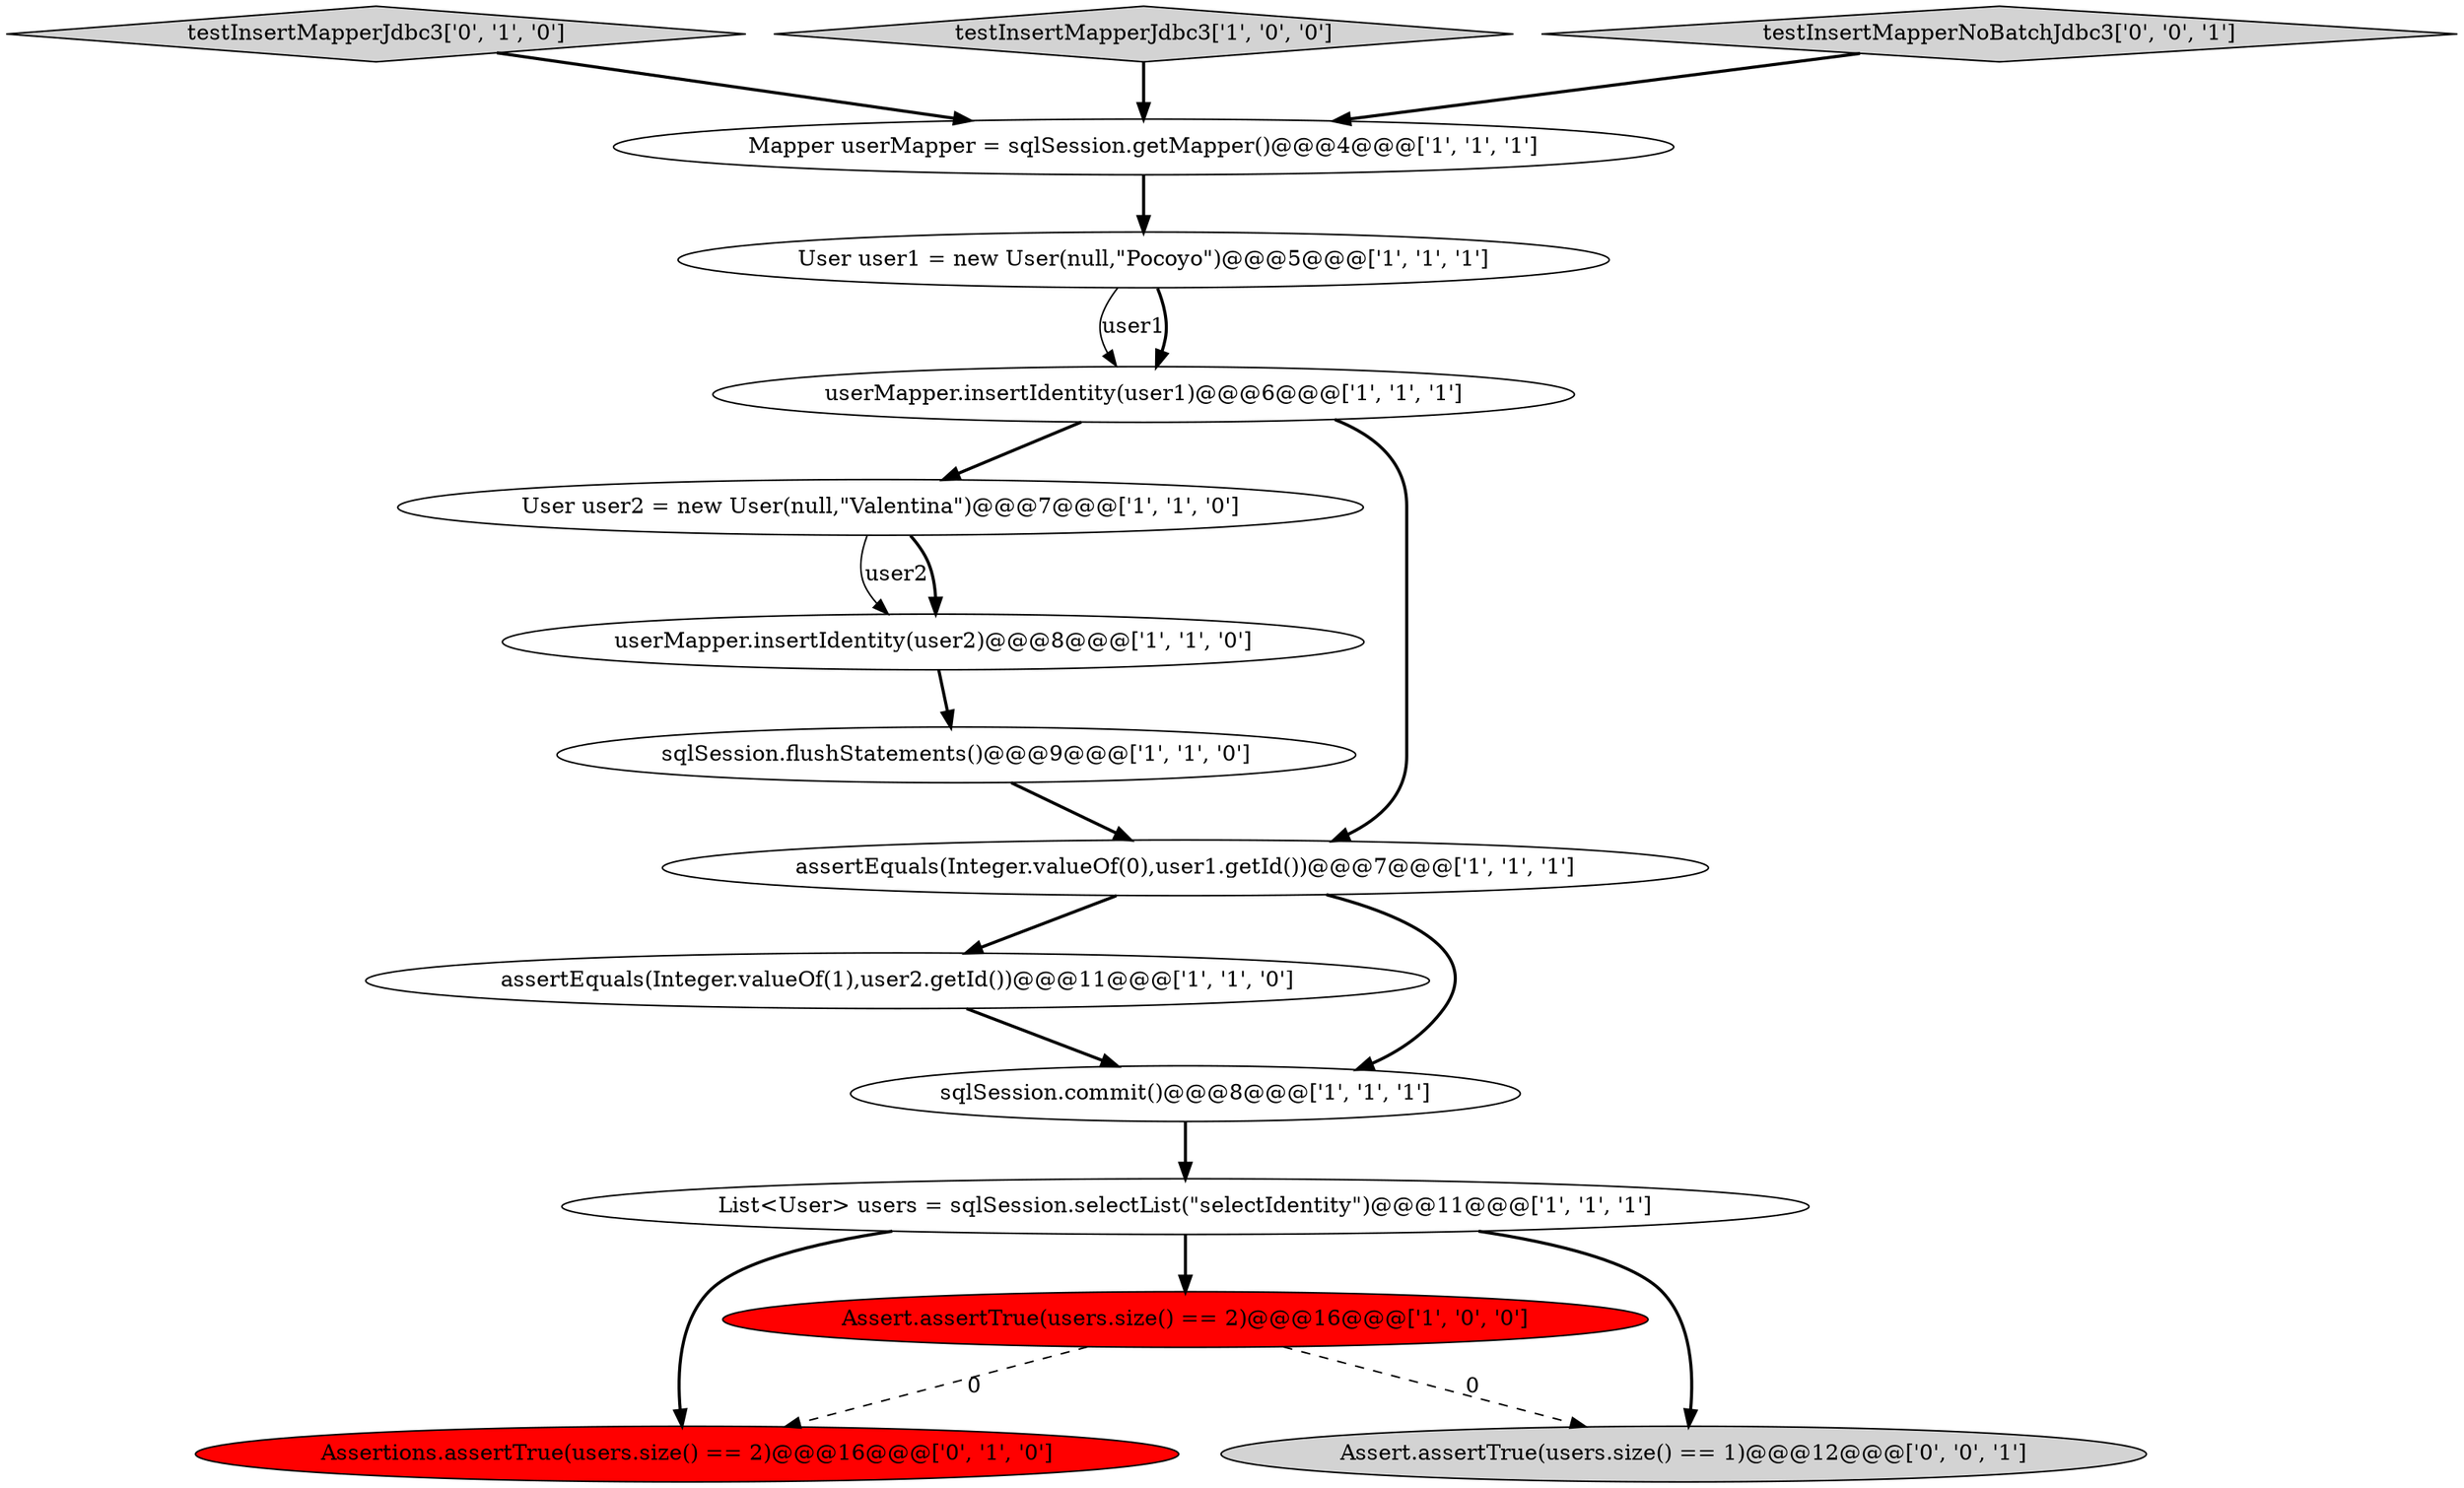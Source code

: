 digraph {
2 [style = filled, label = "userMapper.insertIdentity(user2)@@@8@@@['1', '1', '0']", fillcolor = white, shape = ellipse image = "AAA0AAABBB1BBB"];
1 [style = filled, label = "assertEquals(Integer.valueOf(1),user2.getId())@@@11@@@['1', '1', '0']", fillcolor = white, shape = ellipse image = "AAA0AAABBB1BBB"];
8 [style = filled, label = "userMapper.insertIdentity(user1)@@@6@@@['1', '1', '1']", fillcolor = white, shape = ellipse image = "AAA0AAABBB1BBB"];
5 [style = filled, label = "List<User> users = sqlSession.selectList(\"selectIdentity\")@@@11@@@['1', '1', '1']", fillcolor = white, shape = ellipse image = "AAA0AAABBB1BBB"];
9 [style = filled, label = "sqlSession.commit()@@@8@@@['1', '1', '1']", fillcolor = white, shape = ellipse image = "AAA0AAABBB1BBB"];
13 [style = filled, label = "testInsertMapperJdbc3['0', '1', '0']", fillcolor = lightgray, shape = diamond image = "AAA0AAABBB2BBB"];
7 [style = filled, label = "Assert.assertTrue(users.size() == 2)@@@16@@@['1', '0', '0']", fillcolor = red, shape = ellipse image = "AAA1AAABBB1BBB"];
10 [style = filled, label = "User user2 = new User(null,\"Valentina\")@@@7@@@['1', '1', '0']", fillcolor = white, shape = ellipse image = "AAA0AAABBB1BBB"];
12 [style = filled, label = "Assertions.assertTrue(users.size() == 2)@@@16@@@['0', '1', '0']", fillcolor = red, shape = ellipse image = "AAA1AAABBB2BBB"];
0 [style = filled, label = "testInsertMapperJdbc3['1', '0', '0']", fillcolor = lightgray, shape = diamond image = "AAA0AAABBB1BBB"];
11 [style = filled, label = "Mapper userMapper = sqlSession.getMapper()@@@4@@@['1', '1', '1']", fillcolor = white, shape = ellipse image = "AAA0AAABBB1BBB"];
14 [style = filled, label = "Assert.assertTrue(users.size() == 1)@@@12@@@['0', '0', '1']", fillcolor = lightgray, shape = ellipse image = "AAA0AAABBB3BBB"];
4 [style = filled, label = "sqlSession.flushStatements()@@@9@@@['1', '1', '0']", fillcolor = white, shape = ellipse image = "AAA0AAABBB1BBB"];
3 [style = filled, label = "User user1 = new User(null,\"Pocoyo\")@@@5@@@['1', '1', '1']", fillcolor = white, shape = ellipse image = "AAA0AAABBB1BBB"];
15 [style = filled, label = "testInsertMapperNoBatchJdbc3['0', '0', '1']", fillcolor = lightgray, shape = diamond image = "AAA0AAABBB3BBB"];
6 [style = filled, label = "assertEquals(Integer.valueOf(0),user1.getId())@@@7@@@['1', '1', '1']", fillcolor = white, shape = ellipse image = "AAA0AAABBB1BBB"];
8->10 [style = bold, label=""];
4->6 [style = bold, label=""];
7->14 [style = dashed, label="0"];
0->11 [style = bold, label=""];
8->6 [style = bold, label=""];
5->14 [style = bold, label=""];
2->4 [style = bold, label=""];
13->11 [style = bold, label=""];
3->8 [style = solid, label="user1"];
1->9 [style = bold, label=""];
6->1 [style = bold, label=""];
10->2 [style = solid, label="user2"];
15->11 [style = bold, label=""];
5->12 [style = bold, label=""];
11->3 [style = bold, label=""];
3->8 [style = bold, label=""];
9->5 [style = bold, label=""];
7->12 [style = dashed, label="0"];
5->7 [style = bold, label=""];
10->2 [style = bold, label=""];
6->9 [style = bold, label=""];
}
